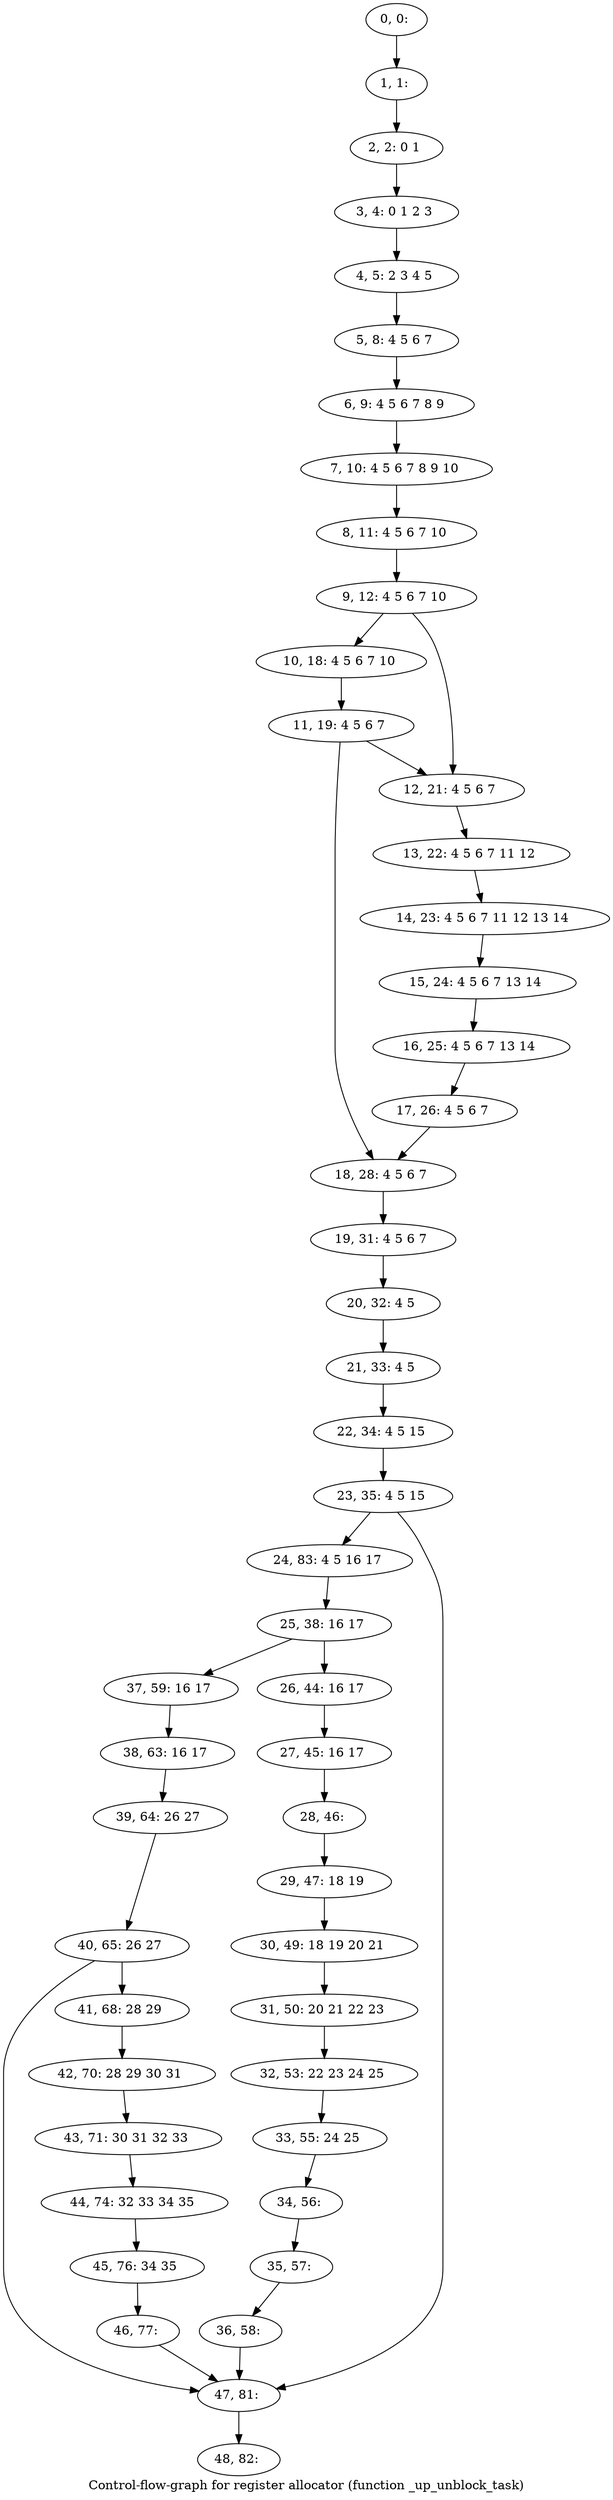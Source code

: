 digraph G {
graph [label="Control-flow-graph for register allocator (function _up_unblock_task)"]
0[label="0, 0: "];
1[label="1, 1: "];
2[label="2, 2: 0 1 "];
3[label="3, 4: 0 1 2 3 "];
4[label="4, 5: 2 3 4 5 "];
5[label="5, 8: 4 5 6 7 "];
6[label="6, 9: 4 5 6 7 8 9 "];
7[label="7, 10: 4 5 6 7 8 9 10 "];
8[label="8, 11: 4 5 6 7 10 "];
9[label="9, 12: 4 5 6 7 10 "];
10[label="10, 18: 4 5 6 7 10 "];
11[label="11, 19: 4 5 6 7 "];
12[label="12, 21: 4 5 6 7 "];
13[label="13, 22: 4 5 6 7 11 12 "];
14[label="14, 23: 4 5 6 7 11 12 13 14 "];
15[label="15, 24: 4 5 6 7 13 14 "];
16[label="16, 25: 4 5 6 7 13 14 "];
17[label="17, 26: 4 5 6 7 "];
18[label="18, 28: 4 5 6 7 "];
19[label="19, 31: 4 5 6 7 "];
20[label="20, 32: 4 5 "];
21[label="21, 33: 4 5 "];
22[label="22, 34: 4 5 15 "];
23[label="23, 35: 4 5 15 "];
24[label="24, 83: 4 5 16 17 "];
25[label="25, 38: 16 17 "];
26[label="26, 44: 16 17 "];
27[label="27, 45: 16 17 "];
28[label="28, 46: "];
29[label="29, 47: 18 19 "];
30[label="30, 49: 18 19 20 21 "];
31[label="31, 50: 20 21 22 23 "];
32[label="32, 53: 22 23 24 25 "];
33[label="33, 55: 24 25 "];
34[label="34, 56: "];
35[label="35, 57: "];
36[label="36, 58: "];
37[label="37, 59: 16 17 "];
38[label="38, 63: 16 17 "];
39[label="39, 64: 26 27 "];
40[label="40, 65: 26 27 "];
41[label="41, 68: 28 29 "];
42[label="42, 70: 28 29 30 31 "];
43[label="43, 71: 30 31 32 33 "];
44[label="44, 74: 32 33 34 35 "];
45[label="45, 76: 34 35 "];
46[label="46, 77: "];
47[label="47, 81: "];
48[label="48, 82: "];
0->1 ;
1->2 ;
2->3 ;
3->4 ;
4->5 ;
5->6 ;
6->7 ;
7->8 ;
8->9 ;
9->10 ;
9->12 ;
10->11 ;
11->12 ;
11->18 ;
12->13 ;
13->14 ;
14->15 ;
15->16 ;
16->17 ;
17->18 ;
18->19 ;
19->20 ;
20->21 ;
21->22 ;
22->23 ;
23->24 ;
23->47 ;
24->25 ;
25->26 ;
25->37 ;
26->27 ;
27->28 ;
28->29 ;
29->30 ;
30->31 ;
31->32 ;
32->33 ;
33->34 ;
34->35 ;
35->36 ;
36->47 ;
37->38 ;
38->39 ;
39->40 ;
40->41 ;
40->47 ;
41->42 ;
42->43 ;
43->44 ;
44->45 ;
45->46 ;
46->47 ;
47->48 ;
}
